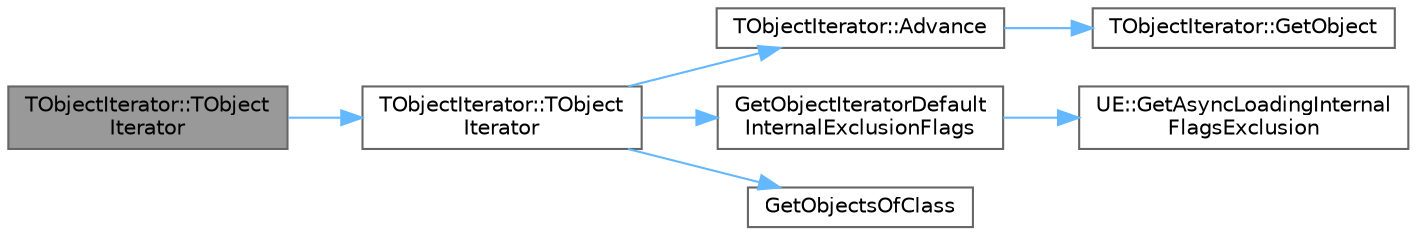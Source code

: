 digraph "TObjectIterator::TObjectIterator"
{
 // INTERACTIVE_SVG=YES
 // LATEX_PDF_SIZE
  bgcolor="transparent";
  edge [fontname=Helvetica,fontsize=10,labelfontname=Helvetica,labelfontsize=10];
  node [fontname=Helvetica,fontsize=10,shape=box,height=0.2,width=0.4];
  rankdir="LR";
  Node1 [id="Node000001",label="TObjectIterator::TObject\lIterator",height=0.2,width=0.4,color="gray40", fillcolor="grey60", style="filled", fontcolor="black",tooltip="Constructor."];
  Node1 -> Node2 [id="edge1_Node000001_Node000002",color="steelblue1",style="solid",tooltip=" "];
  Node2 [id="Node000002",label="TObjectIterator::TObject\lIterator",height=0.2,width=0.4,color="grey40", fillcolor="white", style="filled",URL="$d3/d7e/classTObjectIterator.html#a9c6d6f3f5da6dd059a4ecf57ce768fc8",tooltip="Constructor."];
  Node2 -> Node3 [id="edge2_Node000002_Node000003",color="steelblue1",style="solid",tooltip=" "];
  Node3 [id="Node000003",label="TObjectIterator::Advance",height=0.2,width=0.4,color="grey40", fillcolor="white", style="filled",URL="$d3/d7e/classTObjectIterator.html#ab8e55381557e44cff009b878776508c8",tooltip="Iterator advance with ordinary name for clarity in subclasses."];
  Node3 -> Node4 [id="edge3_Node000003_Node000004",color="steelblue1",style="solid",tooltip=" "];
  Node4 [id="Node000004",label="TObjectIterator::GetObject",height=0.2,width=0.4,color="grey40", fillcolor="white", style="filled",URL="$d3/d7e/classTObjectIterator.html#a2126ee1a0284f23345dedea0e6717169",tooltip="Dereferences the iterator with an ordinary name for clarity in derived classes."];
  Node2 -> Node5 [id="edge4_Node000002_Node000005",color="steelblue1",style="solid",tooltip=" "];
  Node5 [id="Node000005",label="GetObjectIteratorDefault\lInternalExclusionFlags",height=0.2,width=0.4,color="grey40", fillcolor="white", style="filled",URL="$df/d91/UObjectIterator_8h.html#a4f12249f2b218131ce51159c7e9d2b90",tooltip=" "];
  Node5 -> Node6 [id="edge5_Node000005_Node000006",color="steelblue1",style="solid",tooltip=" "];
  Node6 [id="Node000006",label="UE::GetAsyncLoadingInternal\lFlagsExclusion",height=0.2,width=0.4,color="grey40", fillcolor="white", style="filled",URL="$da/d75/namespaceUE.html#a6192ead4edcf0c1e8cfce79d4832f87d",tooltip=" "];
  Node2 -> Node7 [id="edge6_Node000002_Node000007",color="steelblue1",style="solid",tooltip=" "];
  Node7 [id="Node000007",label="GetObjectsOfClass",height=0.2,width=0.4,color="grey40", fillcolor="white", style="filled",URL="$d2/ddf/UObjectHash_8h.html#a844faa6b861954f9e7ab835739b74760",tooltip="Returns an array of objects of a specific class."];
}
